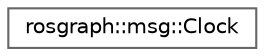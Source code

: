 digraph "类继承关系图"
{
 // INTERACTIVE_SVG=YES
 // LATEX_PDF_SIZE
  bgcolor="transparent";
  edge [fontname=Helvetica,fontsize=10,labelfontname=Helvetica,labelfontsize=10];
  node [fontname=Helvetica,fontsize=10,shape=box,height=0.2,width=0.4];
  rankdir="LR";
  Node0 [id="Node000000",label="rosgraph::msg::Clock",height=0.2,width=0.4,color="grey40", fillcolor="white", style="filled",URL="$d7/dea/classrosgraph_1_1msg_1_1Clock.html",tooltip="This class represents the structure Clock defined by the user in the IDL file."];
}
